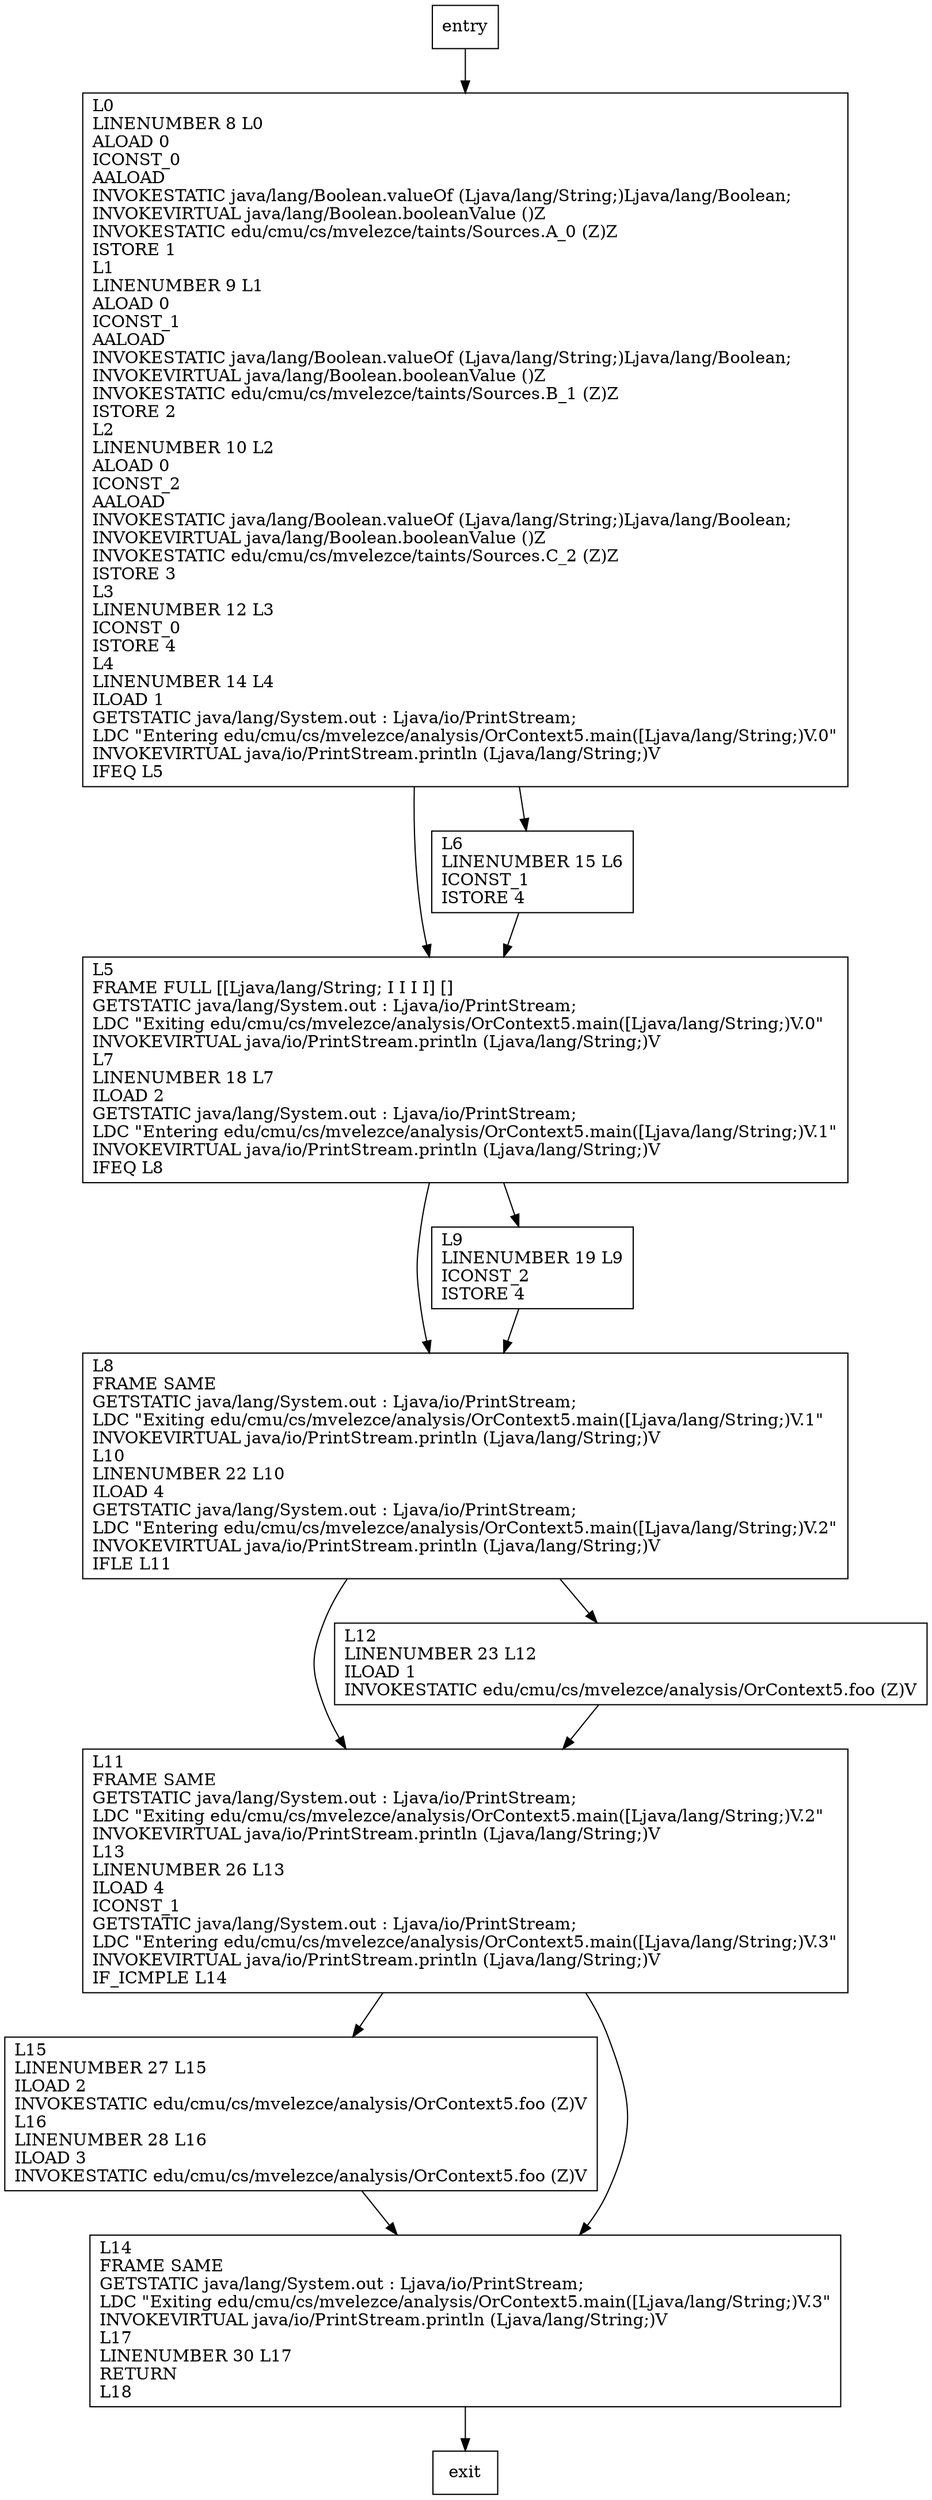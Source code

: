 digraph main {
node [shape=record];
1599868634 [label="L5\lFRAME FULL [[Ljava/lang/String; I I I I] []\lGETSTATIC java/lang/System.out : Ljava/io/PrintStream;\lLDC \"Exiting edu/cmu/cs/mvelezce/analysis/OrContext5.main([Ljava/lang/String;)V.0\"\lINVOKEVIRTUAL java/io/PrintStream.println (Ljava/lang/String;)V\lL7\lLINENUMBER 18 L7\lILOAD 2\lGETSTATIC java/lang/System.out : Ljava/io/PrintStream;\lLDC \"Entering edu/cmu/cs/mvelezce/analysis/OrContext5.main([Ljava/lang/String;)V.1\"\lINVOKEVIRTUAL java/io/PrintStream.println (Ljava/lang/String;)V\lIFEQ L8\l"];
1814368830 [label="L6\lLINENUMBER 15 L6\lICONST_1\lISTORE 4\l"];
886292426 [label="L15\lLINENUMBER 27 L15\lILOAD 2\lINVOKESTATIC edu/cmu/cs/mvelezce/analysis/OrContext5.foo (Z)V\lL16\lLINENUMBER 28 L16\lILOAD 3\lINVOKESTATIC edu/cmu/cs/mvelezce/analysis/OrContext5.foo (Z)V\l"];
551792997 [label="L14\lFRAME SAME\lGETSTATIC java/lang/System.out : Ljava/io/PrintStream;\lLDC \"Exiting edu/cmu/cs/mvelezce/analysis/OrContext5.main([Ljava/lang/String;)V.3\"\lINVOKEVIRTUAL java/io/PrintStream.println (Ljava/lang/String;)V\lL17\lLINENUMBER 30 L17\lRETURN\lL18\l"];
915686941 [label="L8\lFRAME SAME\lGETSTATIC java/lang/System.out : Ljava/io/PrintStream;\lLDC \"Exiting edu/cmu/cs/mvelezce/analysis/OrContext5.main([Ljava/lang/String;)V.1\"\lINVOKEVIRTUAL java/io/PrintStream.println (Ljava/lang/String;)V\lL10\lLINENUMBER 22 L10\lILOAD 4\lGETSTATIC java/lang/System.out : Ljava/io/PrintStream;\lLDC \"Entering edu/cmu/cs/mvelezce/analysis/OrContext5.main([Ljava/lang/String;)V.2\"\lINVOKEVIRTUAL java/io/PrintStream.println (Ljava/lang/String;)V\lIFLE L11\l"];
775476302 [label="L0\lLINENUMBER 8 L0\lALOAD 0\lICONST_0\lAALOAD\lINVOKESTATIC java/lang/Boolean.valueOf (Ljava/lang/String;)Ljava/lang/Boolean;\lINVOKEVIRTUAL java/lang/Boolean.booleanValue ()Z\lINVOKESTATIC edu/cmu/cs/mvelezce/taints/Sources.A_0 (Z)Z\lISTORE 1\lL1\lLINENUMBER 9 L1\lALOAD 0\lICONST_1\lAALOAD\lINVOKESTATIC java/lang/Boolean.valueOf (Ljava/lang/String;)Ljava/lang/Boolean;\lINVOKEVIRTUAL java/lang/Boolean.booleanValue ()Z\lINVOKESTATIC edu/cmu/cs/mvelezce/taints/Sources.B_1 (Z)Z\lISTORE 2\lL2\lLINENUMBER 10 L2\lALOAD 0\lICONST_2\lAALOAD\lINVOKESTATIC java/lang/Boolean.valueOf (Ljava/lang/String;)Ljava/lang/Boolean;\lINVOKEVIRTUAL java/lang/Boolean.booleanValue ()Z\lINVOKESTATIC edu/cmu/cs/mvelezce/taints/Sources.C_2 (Z)Z\lISTORE 3\lL3\lLINENUMBER 12 L3\lICONST_0\lISTORE 4\lL4\lLINENUMBER 14 L4\lILOAD 1\lGETSTATIC java/lang/System.out : Ljava/io/PrintStream;\lLDC \"Entering edu/cmu/cs/mvelezce/analysis/OrContext5.main([Ljava/lang/String;)V.0\"\lINVOKEVIRTUAL java/io/PrintStream.println (Ljava/lang/String;)V\lIFEQ L5\l"];
1583772475 [label="L9\lLINENUMBER 19 L9\lICONST_2\lISTORE 4\l"];
1919161875 [label="L11\lFRAME SAME\lGETSTATIC java/lang/System.out : Ljava/io/PrintStream;\lLDC \"Exiting edu/cmu/cs/mvelezce/analysis/OrContext5.main([Ljava/lang/String;)V.2\"\lINVOKEVIRTUAL java/io/PrintStream.println (Ljava/lang/String;)V\lL13\lLINENUMBER 26 L13\lILOAD 4\lICONST_1\lGETSTATIC java/lang/System.out : Ljava/io/PrintStream;\lLDC \"Entering edu/cmu/cs/mvelezce/analysis/OrContext5.main([Ljava/lang/String;)V.3\"\lINVOKEVIRTUAL java/io/PrintStream.println (Ljava/lang/String;)V\lIF_ICMPLE L14\l"];
1299311707 [label="L12\lLINENUMBER 23 L12\lILOAD 1\lINVOKESTATIC edu/cmu/cs/mvelezce/analysis/OrContext5.foo (Z)V\l"];
entry;
exit;
entry -> 775476302;
1599868634 -> 915686941;
1599868634 -> 1583772475;
1814368830 -> 1599868634;
886292426 -> 551792997;
551792997 -> exit;
915686941 -> 1919161875;
915686941 -> 1299311707;
775476302 -> 1599868634;
775476302 -> 1814368830;
1583772475 -> 915686941;
1919161875 -> 886292426;
1919161875 -> 551792997;
1299311707 -> 1919161875;
}
